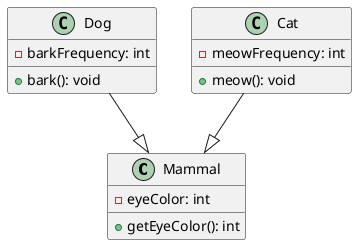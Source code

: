 @startuml cat-and-dog-inheriting-mammal
class Mammal {
  -eyeColor: int
  +getEyeColor(): int
}

class Dog {
  -barkFrequency: int
  +bark(): void
}

class Cat {
  -meowFrequency: int
  +meow(): void
}

Dog --|> Mammal
Cat --|> Mammal
@enduml
